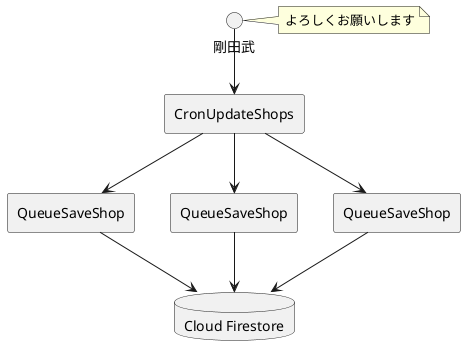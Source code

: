 @startuml
skinparam {
   defaultFontName NotoSansCJKjp-Regular
   }
   interface "剛田武" as CloudScheduler
   note right of CloudScheduler : よろしくお願いします

   agent CronUpdateShops
   agent QueueSaveShop as QueueSaveShop1
   agent QueueSaveShop as QueueSaveShop2
   agent QueueSaveShop as QueueSaveShop3
   database "Cloud Firestore" as CloudFirestore

   CloudScheduler -down-> CronUpdateShops
   CronUpdateShops -down-> QueueSaveShop1
   CronUpdateShops -down-> QueueSaveShop2
   CronUpdateShops -down-> QueueSaveShop3
   QueueSaveShop1 -down-> CloudFirestore
   QueueSaveShop2 -down-> CloudFirestore
   QueueSaveShop3 -down-> CloudFirestore
@enduml